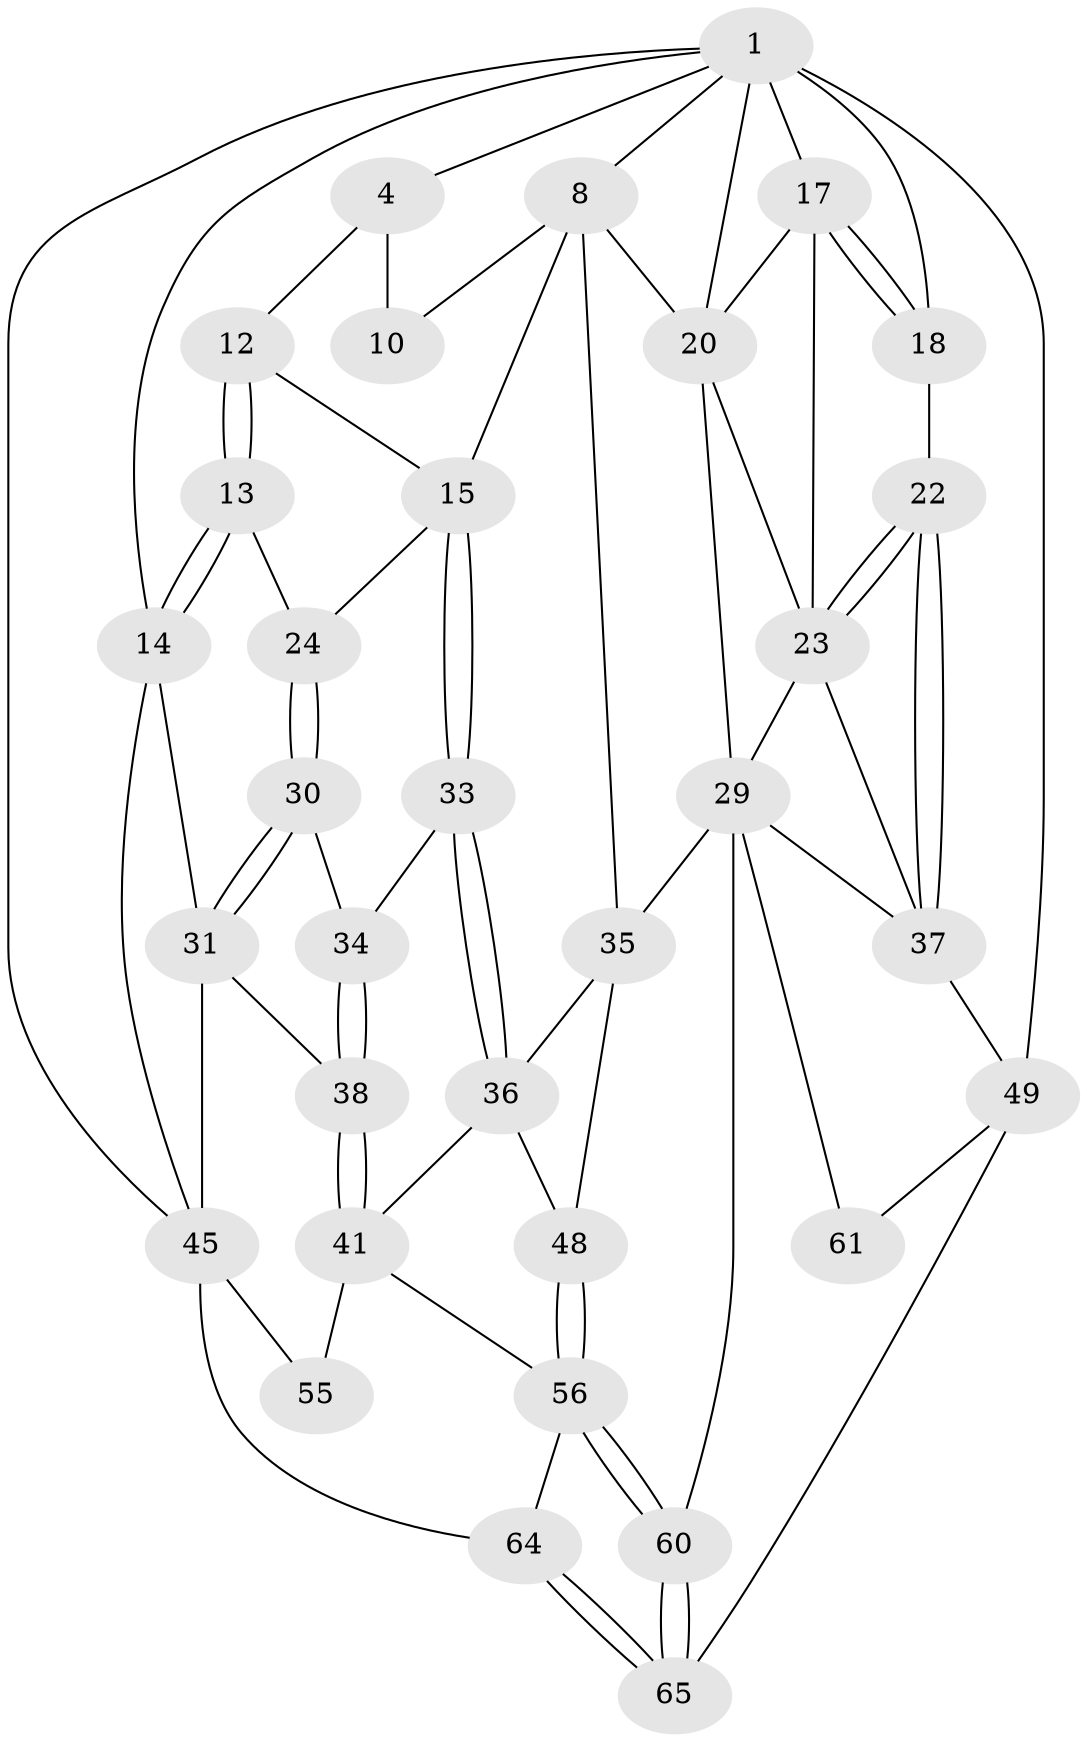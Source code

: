 // original degree distribution, {3: 0.030303030303030304, 6: 0.18181818181818182, 5: 0.5757575757575758, 4: 0.21212121212121213}
// Generated by graph-tools (version 1.1) at 2025/17/03/09/25 04:17:03]
// undirected, 33 vertices, 76 edges
graph export_dot {
graph [start="1"]
  node [color=gray90,style=filled];
  1 [pos="+0.7271691345622081+0",super="+6+2"];
  4 [pos="+0.18693203273094505+0",super="+11+5"];
  8 [pos="+0.5429319720019583+0.2387623135717534",super="+26+9"];
  10 [pos="+0.47672965712027104+0.1670459212779318"];
  12 [pos="+0.3294529860954741+0.15500582195130744"];
  13 [pos="+0.2150523797339854+0.2157838644032077"];
  14 [pos="+0+0.06105724087395486",super="+32"];
  15 [pos="+0.5126250269616802+0.2408619205755157",super="+16"];
  17 [pos="+0.8741728597755095+0.1185595600521556",super="+19"];
  18 [pos="+1+0.20810970515448685"];
  20 [pos="+0.8180736395539725+0.24850217410927655",super="+21"];
  22 [pos="+1+0.2903362210426412"];
  23 [pos="+0.9089717309184037+0.24900931546708793",super="+27"];
  24 [pos="+0.2859815459883133+0.27965773687388146"];
  29 [pos="+0.7803156198314706+0.40923980270850047",super="+42"];
  30 [pos="+0.29482063702361316+0.3067173376239048"];
  31 [pos="+0.08941825900239261+0.4390438769864684",super="+39"];
  33 [pos="+0.4632276284085554+0.31213033109997806"];
  34 [pos="+0.331915279639727+0.3351217473407631"];
  35 [pos="+0.5799924309002161+0.44808728930665015",super="+44"];
  36 [pos="+0.4676524205910584+0.35943785130609585",super="+40"];
  37 [pos="+1+0.3117828730946644",super="+51"];
  38 [pos="+0.31042686443787904+0.5186348659119201"];
  41 [pos="+0.35630186297982785+0.5495773725650496",super="+54"];
  45 [pos="+0+0.9799677583110534",super="+46+53"];
  48 [pos="+0.5973876222099382+0.5728571059341264"];
  49 [pos="+1+1",super="+50+66"];
  55 [pos="+0.25682535531277+0.7404860661676996"];
  56 [pos="+0.49159302745557837+0.7971387404681742",super="+57"];
  60 [pos="+0.5571069410540143+0.9199576210640561"];
  61 [pos="+0.7451709701174516+0.6994929093475385",super="+62"];
  64 [pos="+0.27176432935405037+0.8979400334525982"];
  65 [pos="+0.5432180721736279+1"];
  1 -- 8;
  1 -- 17;
  1 -- 49 [weight=3];
  1 -- 4;
  1 -- 18;
  1 -- 14;
  1 -- 45;
  1 -- 20;
  4 -- 10 [weight=2];
  4 -- 12;
  8 -- 35;
  8 -- 10;
  8 -- 15;
  8 -- 20;
  12 -- 13;
  12 -- 13;
  12 -- 15;
  13 -- 14;
  13 -- 14;
  13 -- 24;
  14 -- 45;
  14 -- 31;
  15 -- 33;
  15 -- 33;
  15 -- 24;
  17 -- 18;
  17 -- 18;
  17 -- 20;
  17 -- 23;
  18 -- 22;
  20 -- 23;
  20 -- 29;
  22 -- 23;
  22 -- 23;
  22 -- 37;
  22 -- 37;
  23 -- 29;
  23 -- 37;
  24 -- 30;
  24 -- 30;
  29 -- 35;
  29 -- 61 [weight=3];
  29 -- 37;
  29 -- 60;
  30 -- 31;
  30 -- 31;
  30 -- 34;
  31 -- 38;
  31 -- 45;
  33 -- 34;
  33 -- 36;
  33 -- 36;
  34 -- 38;
  34 -- 38;
  35 -- 36;
  35 -- 48;
  36 -- 48;
  36 -- 41;
  37 -- 49;
  38 -- 41;
  38 -- 41;
  41 -- 56;
  41 -- 55;
  45 -- 64;
  45 -- 55 [weight=2];
  48 -- 56;
  48 -- 56;
  49 -- 61;
  49 -- 65;
  56 -- 60;
  56 -- 60;
  56 -- 64;
  60 -- 65;
  60 -- 65;
  64 -- 65;
  64 -- 65;
}
